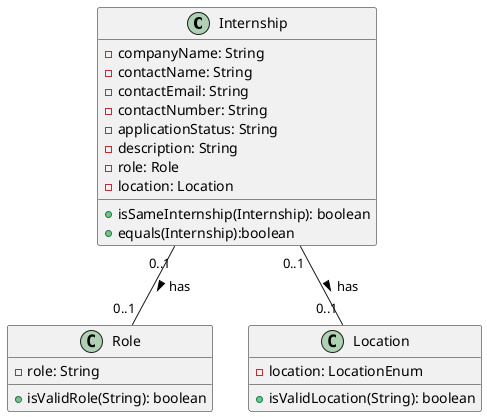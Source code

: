 @startuml
class Internship {
  -companyName: String
  -contactName: String
  -contactEmail: String
  -contactNumber: String
  -applicationStatus: String
  -description: String
  -role: Role
  -location: Location
  +isSameInternship(Internship): boolean
  +equals(Internship):boolean
}

class Role {
  -role: String
  +isValidRole(String): boolean
}

class Location {
  -location: LocationEnum
  +isValidLocation(String): boolean
}

Internship "0..1" -- "0..1" Role : has >
Internship "0..1" -- "0..1" Location : has >
@enduml
